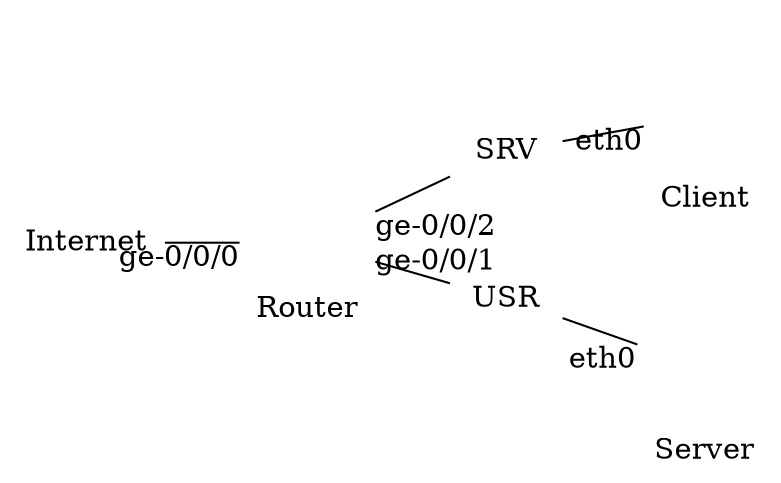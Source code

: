 graph "Example network"
{
	graph [bb="0,0,1028,328"];
	rankdir="LR" 
	{
		Internet [shape=plaintext image="network.png"];
		Router [shape=plaintext image="router.png" label="\n\n\n\nRouter"];
		SRV [shape=plaintext image="network.png"];
		USR [shape=plaintext image="network.png"];
		Client [shape=plaintext image="client-laptop.png" label="\n\n\n\n\nServer"];
		Server [shape=plaintext image="server.png" label="\n\n\n\n\nClient"];
	}
	Internet--Router [ headlabel="ge-0/0/0"];
	Router--USR [ taillabel="ge-0/0/1"];
	Router--SRV [ taillabel="ge-0/0/2"];
	USR--Client [ headlabel="eth0"];
	SRV--Server [ headlabel="eth0"];
}

